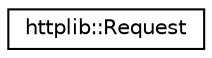 digraph "Graphical Class Hierarchy"
{
 // LATEX_PDF_SIZE
  edge [fontname="Helvetica",fontsize="10",labelfontname="Helvetica",labelfontsize="10"];
  node [fontname="Helvetica",fontsize="10",shape=record];
  rankdir="LR";
  Node0 [label="httplib::Request",height=0.2,width=0.4,color="black", fillcolor="white", style="filled",URL="$structhttplib_1_1Request.html",tooltip=" "];
}
